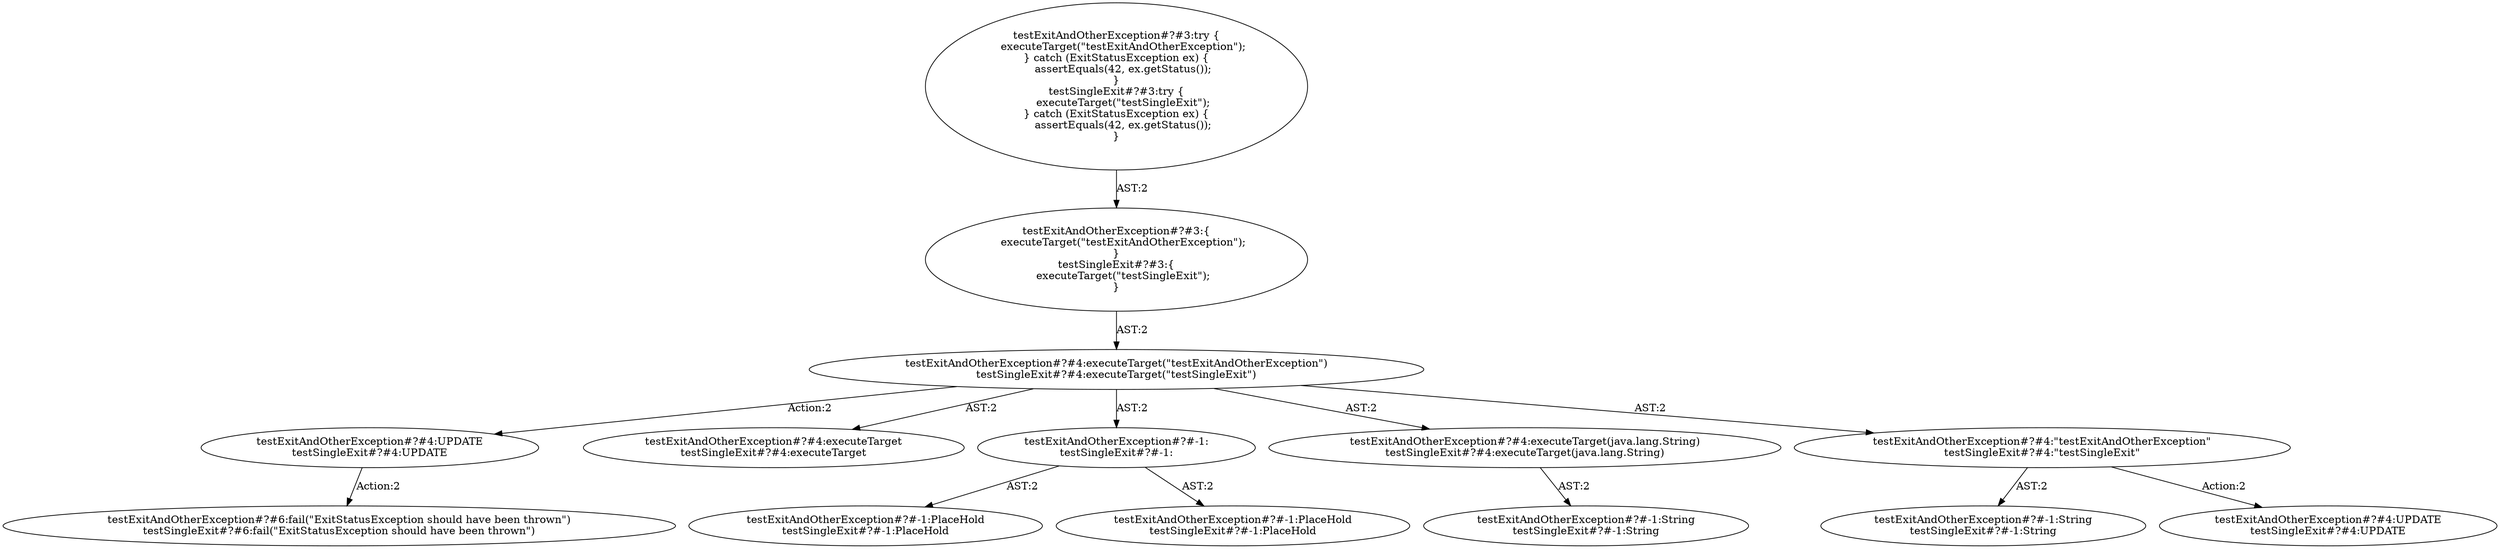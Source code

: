 digraph "Pattern" {
0 [label="testExitAndOtherException#?#4:UPDATE
testSingleExit#?#4:UPDATE" shape=ellipse]
1 [label="testExitAndOtherException#?#4:executeTarget(\"testExitAndOtherException\")
testSingleExit#?#4:executeTarget(\"testSingleExit\")" shape=ellipse]
2 [label="testExitAndOtherException#?#3:\{
    executeTarget(\"testExitAndOtherException\");
\}
testSingleExit#?#3:\{
    executeTarget(\"testSingleExit\");
\}" shape=ellipse]
3 [label="testExitAndOtherException#?#3:try \{
    executeTarget(\"testExitAndOtherException\");
\} catch (ExitStatusException ex) \{
    assertEquals(42, ex.getStatus());
\}
testSingleExit#?#3:try \{
    executeTarget(\"testSingleExit\");
\} catch (ExitStatusException ex) \{
    assertEquals(42, ex.getStatus());
\}" shape=ellipse]
4 [label="testExitAndOtherException#?#4:executeTarget
testSingleExit#?#4:executeTarget" shape=ellipse]
5 [label="testExitAndOtherException#?#-1:
testSingleExit#?#-1:" shape=ellipse]
6 [label="testExitAndOtherException#?#-1:PlaceHold
testSingleExit#?#-1:PlaceHold" shape=ellipse]
7 [label="testExitAndOtherException#?#-1:PlaceHold
testSingleExit#?#-1:PlaceHold" shape=ellipse]
8 [label="testExitAndOtherException#?#4:executeTarget(java.lang.String)
testSingleExit#?#4:executeTarget(java.lang.String)" shape=ellipse]
9 [label="testExitAndOtherException#?#-1:String
testSingleExit#?#-1:String" shape=ellipse]
10 [label="testExitAndOtherException#?#4:\"testExitAndOtherException\"
testSingleExit#?#4:\"testSingleExit\"" shape=ellipse]
11 [label="testExitAndOtherException#?#-1:String
testSingleExit#?#-1:String" shape=ellipse]
12 [label="testExitAndOtherException#?#4:UPDATE
testSingleExit#?#4:UPDATE" shape=ellipse]
13 [label="testExitAndOtherException#?#6:fail(\"ExitStatusException should have been thrown\")
testSingleExit#?#6:fail(\"ExitStatusException should have been thrown\")" shape=ellipse]
0 -> 13 [label="Action:2"];
1 -> 0 [label="Action:2"];
1 -> 4 [label="AST:2"];
1 -> 5 [label="AST:2"];
1 -> 8 [label="AST:2"];
1 -> 10 [label="AST:2"];
2 -> 1 [label="AST:2"];
3 -> 2 [label="AST:2"];
5 -> 6 [label="AST:2"];
5 -> 7 [label="AST:2"];
8 -> 9 [label="AST:2"];
10 -> 11 [label="AST:2"];
10 -> 12 [label="Action:2"];
}
